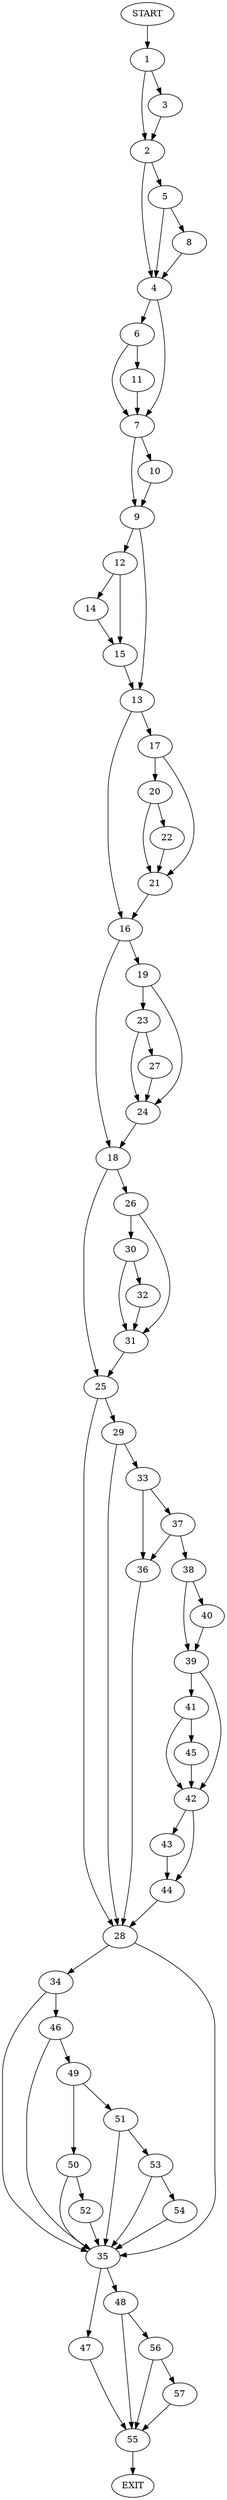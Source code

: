 digraph {
0 [label="START"]
58 [label="EXIT"]
0 -> 1
1 -> 2
1 -> 3
3 -> 2
2 -> 4
2 -> 5
4 -> 6
4 -> 7
5 -> 8
5 -> 4
8 -> 4
7 -> 9
7 -> 10
6 -> 11
6 -> 7
11 -> 7
9 -> 12
9 -> 13
10 -> 9
12 -> 14
12 -> 15
13 -> 16
13 -> 17
14 -> 15
15 -> 13
16 -> 18
16 -> 19
17 -> 20
17 -> 21
20 -> 22
20 -> 21
21 -> 16
22 -> 21
19 -> 23
19 -> 24
18 -> 25
18 -> 26
23 -> 27
23 -> 24
24 -> 18
27 -> 24
25 -> 28
25 -> 29
26 -> 30
26 -> 31
30 -> 31
30 -> 32
31 -> 25
32 -> 31
29 -> 28
29 -> 33
28 -> 34
28 -> 35
33 -> 36
33 -> 37
37 -> 36
37 -> 38
36 -> 28
38 -> 39
38 -> 40
39 -> 41
39 -> 42
40 -> 39
42 -> 43
42 -> 44
41 -> 42
41 -> 45
45 -> 42
44 -> 28
43 -> 44
34 -> 46
34 -> 35
35 -> 47
35 -> 48
46 -> 35
46 -> 49
49 -> 50
49 -> 51
50 -> 52
50 -> 35
51 -> 53
51 -> 35
53 -> 54
53 -> 35
54 -> 35
52 -> 35
47 -> 55
48 -> 56
48 -> 55
55 -> 58
56 -> 55
56 -> 57
57 -> 55
}
